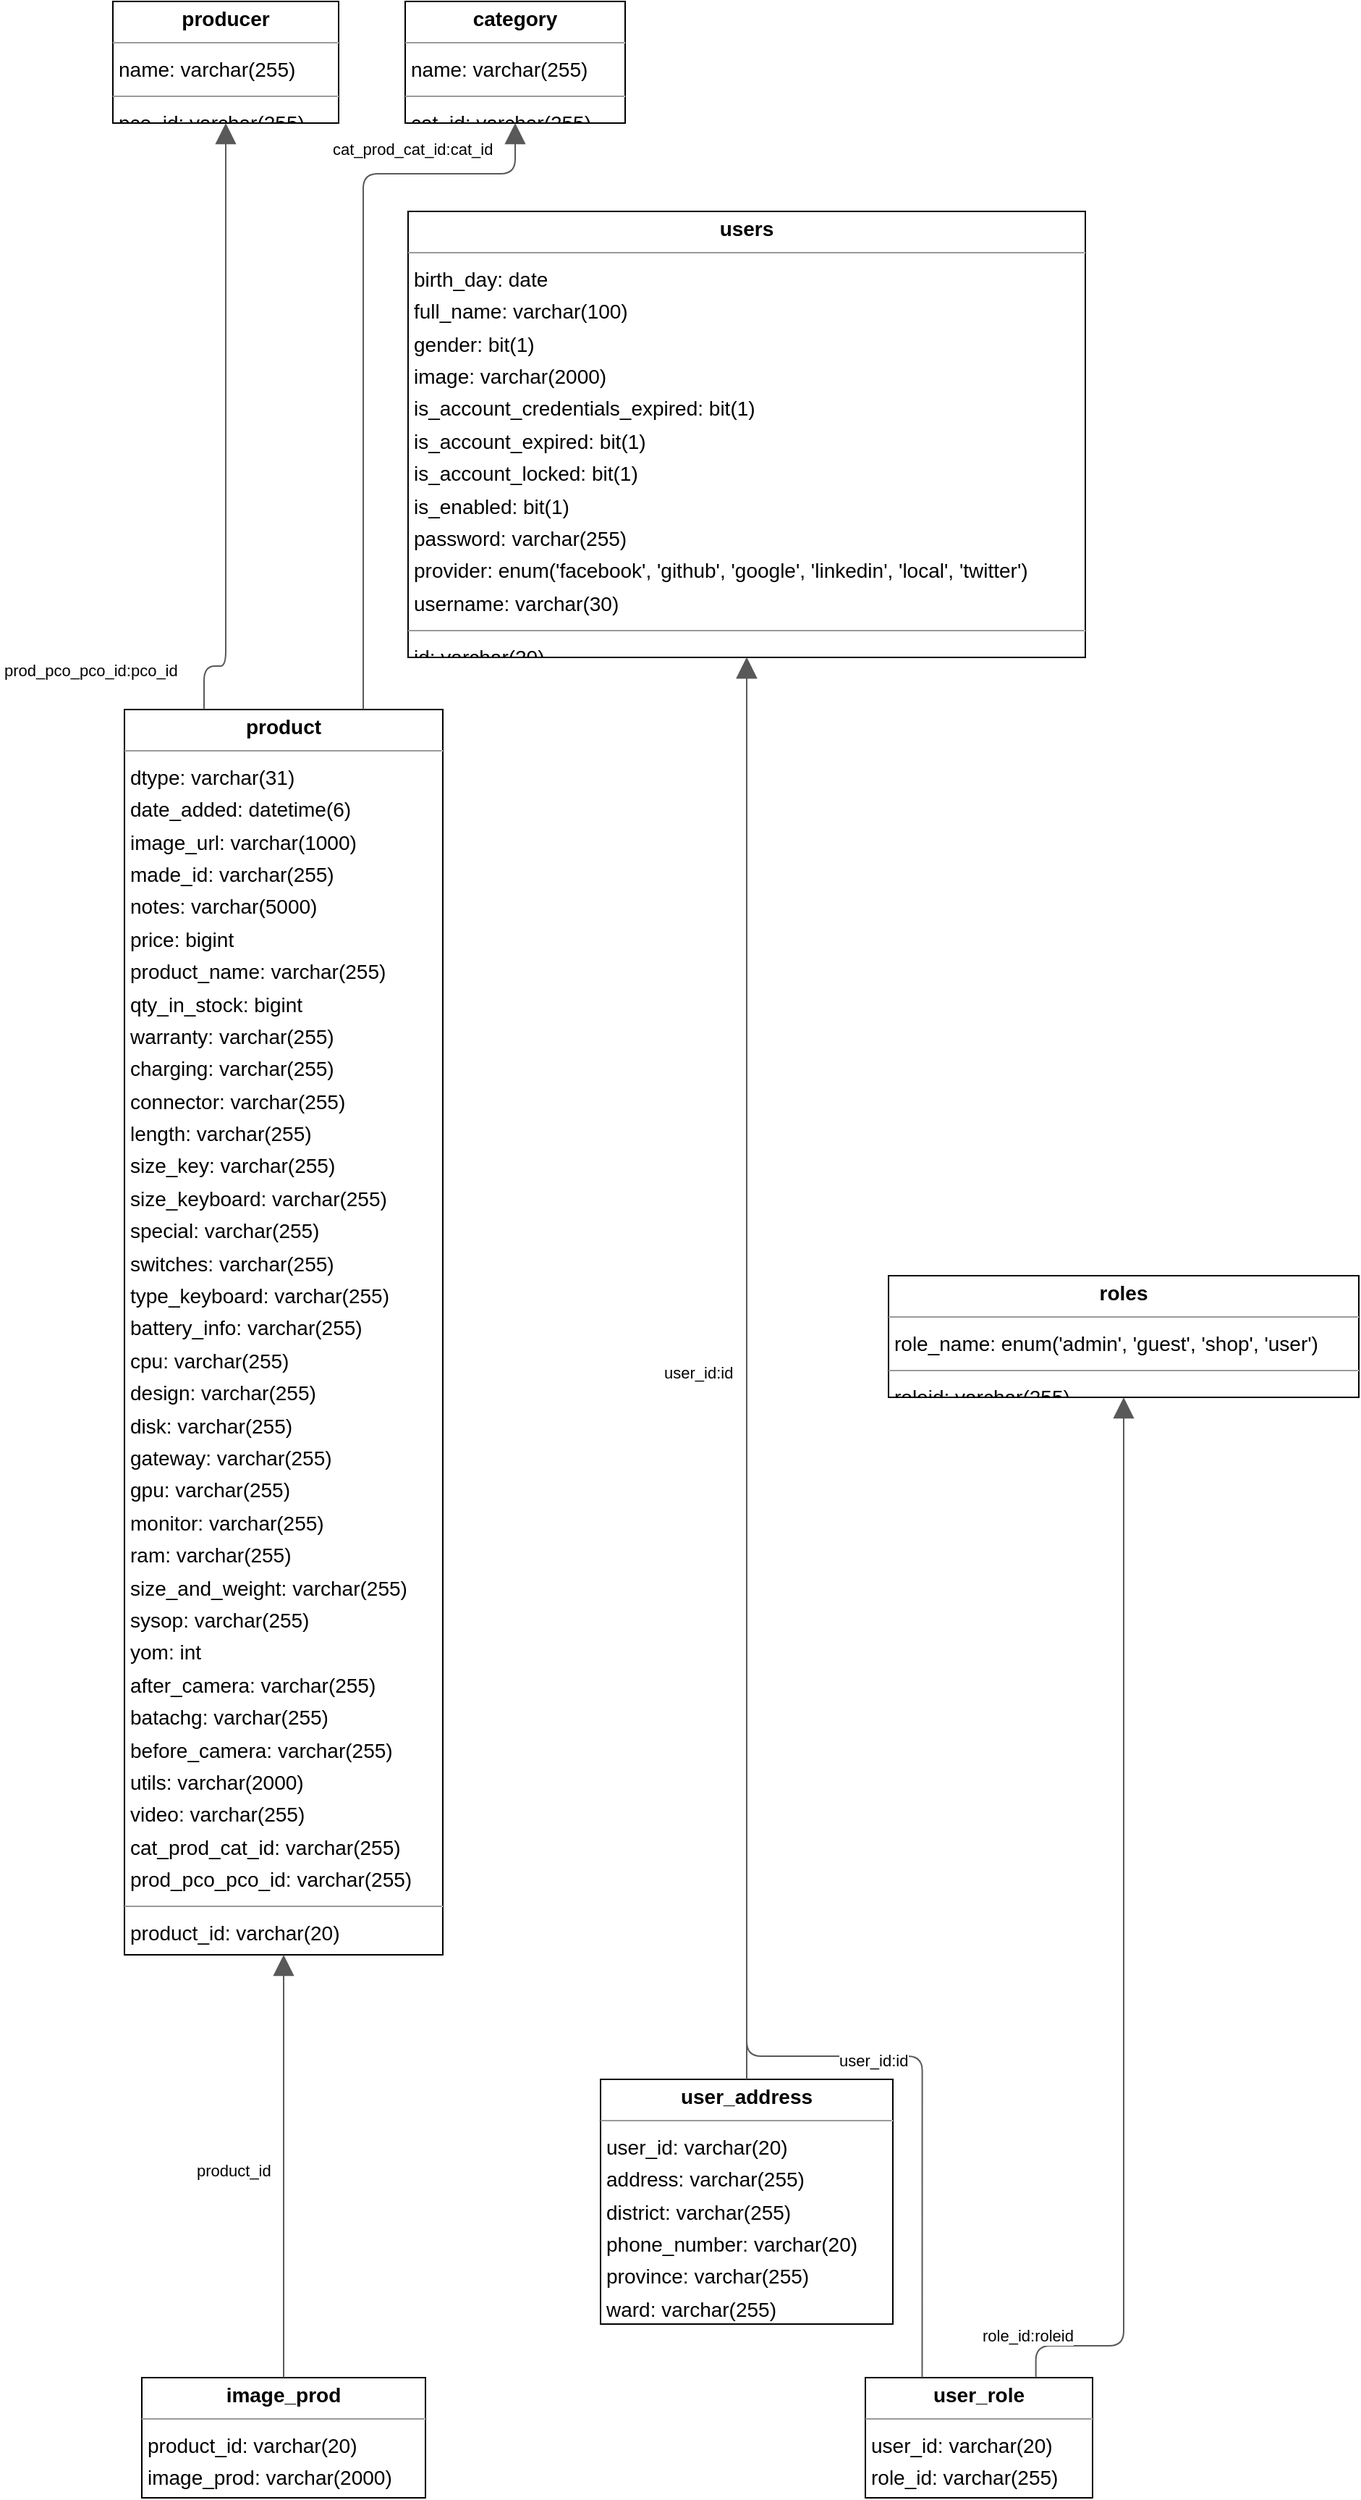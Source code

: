 <mxGraphModel dx="0" dy="0" grid="1" gridSize="10" guides="1" tooltips="1" connect="1" arrows="1" fold="1" page="0" pageScale="1" background="none" math="0" shadow="0">
  <root>
    <mxCell id="0" />
    <mxCell id="1" parent="0" />
    <mxCell id="node1" parent="1" vertex="1" value="&lt;p style=&quot;margin:0px;margin-top:4px;text-align:center;&quot;&gt;&lt;b&gt;category&lt;/b&gt;&lt;/p&gt;&lt;hr size=&quot;1&quot;/&gt;&lt;p style=&quot;margin:0 0 0 4px;line-height:1.6;&quot;&gt; name: varchar(255)&lt;/p&gt;&lt;hr size=&quot;1&quot;/&gt;&lt;p style=&quot;margin:0 0 0 4px;line-height:1.6;&quot;&gt; cat_id: varchar(255)&lt;/p&gt;" style="verticalAlign=top;align=left;overflow=fill;fontSize=14;fontFamily=Helvetica;html=1;rounded=0;shadow=0;comic=0;labelBackgroundColor=none;strokeWidth=1;">
      <mxGeometry x="-32" y="-430" width="152" height="84" as="geometry" />
    </mxCell>
    <mxCell id="node4" parent="1" vertex="1" value="&lt;p style=&quot;margin:0px;margin-top:4px;text-align:center;&quot;&gt;&lt;b&gt;image_prod&lt;/b&gt;&lt;/p&gt;&lt;hr size=&quot;1&quot;/&gt;&lt;p style=&quot;margin:0 0 0 4px;line-height:1.6;&quot;&gt; product_id: varchar(20)&lt;br/&gt; image_prod: varchar(2000)&lt;/p&gt;" style="verticalAlign=top;align=left;overflow=fill;fontSize=14;fontFamily=Helvetica;html=1;rounded=0;shadow=0;comic=0;labelBackgroundColor=none;strokeWidth=1;">
      <mxGeometry x="-214" y="1211" width="196" height="83" as="geometry" />
    </mxCell>
    <mxCell id="node7" parent="1" vertex="1" value="&lt;p style=&quot;margin:0px;margin-top:4px;text-align:center;&quot;&gt;&lt;b&gt;producer&lt;/b&gt;&lt;/p&gt;&lt;hr size=&quot;1&quot;/&gt;&lt;p style=&quot;margin:0 0 0 4px;line-height:1.6;&quot;&gt; name: varchar(255)&lt;/p&gt;&lt;hr size=&quot;1&quot;/&gt;&lt;p style=&quot;margin:0 0 0 4px;line-height:1.6;&quot;&gt; pco_id: varchar(255)&lt;/p&gt;" style="verticalAlign=top;align=left;overflow=fill;fontSize=14;fontFamily=Helvetica;html=1;rounded=0;shadow=0;comic=0;labelBackgroundColor=none;strokeWidth=1;">
      <mxGeometry x="-234" y="-430" width="156" height="84" as="geometry" />
    </mxCell>
    <mxCell id="node6" parent="1" vertex="1" value="&lt;p style=&quot;margin:0px;margin-top:4px;text-align:center;&quot;&gt;&lt;b&gt;product&lt;/b&gt;&lt;/p&gt;&lt;hr size=&quot;1&quot;/&gt;&lt;p style=&quot;margin:0 0 0 4px;line-height:1.6;&quot;&gt; dtype: varchar(31)&lt;br/&gt; date_added: datetime(6)&lt;br/&gt; image_url: varchar(1000)&lt;br/&gt; made_id: varchar(255)&lt;br/&gt; notes: varchar(5000)&lt;br/&gt; price: bigint&lt;br/&gt; product_name: varchar(255)&lt;br/&gt; qty_in_stock: bigint&lt;br/&gt; warranty: varchar(255)&lt;br/&gt; charging: varchar(255)&lt;br/&gt; connector: varchar(255)&lt;br/&gt; length: varchar(255)&lt;br/&gt; size_key: varchar(255)&lt;br/&gt; size_keyboard: varchar(255)&lt;br/&gt; special: varchar(255)&lt;br/&gt; switches: varchar(255)&lt;br/&gt; type_keyboard: varchar(255)&lt;br/&gt; battery_info: varchar(255)&lt;br/&gt; cpu: varchar(255)&lt;br/&gt; design: varchar(255)&lt;br/&gt; disk: varchar(255)&lt;br/&gt; gateway: varchar(255)&lt;br/&gt; gpu: varchar(255)&lt;br/&gt; monitor: varchar(255)&lt;br/&gt; ram: varchar(255)&lt;br/&gt; size_and_weight: varchar(255)&lt;br/&gt; sysop: varchar(255)&lt;br/&gt; yom: int&lt;br/&gt; after_camera: varchar(255)&lt;br/&gt; batachg: varchar(255)&lt;br/&gt; before_camera: varchar(255)&lt;br/&gt; utils: varchar(2000)&lt;br/&gt; video: varchar(255)&lt;br/&gt; cat_prod_cat_id: varchar(255)&lt;br/&gt; prod_pco_pco_id: varchar(255)&lt;/p&gt;&lt;hr size=&quot;1&quot;/&gt;&lt;p style=&quot;margin:0 0 0 4px;line-height:1.6;&quot;&gt; product_id: varchar(20)&lt;/p&gt;" style="verticalAlign=top;align=left;overflow=fill;fontSize=14;fontFamily=Helvetica;html=1;rounded=0;shadow=0;comic=0;labelBackgroundColor=none;strokeWidth=1;">
      <mxGeometry x="-226" y="59" width="220" height="860" as="geometry" />
    </mxCell>
    <mxCell id="node3" parent="1" vertex="1" value="&lt;p style=&quot;margin:0px;margin-top:4px;text-align:center;&quot;&gt;&lt;b&gt;roles&lt;/b&gt;&lt;/p&gt;&lt;hr size=&quot;1&quot;/&gt;&lt;p style=&quot;margin:0 0 0 4px;line-height:1.6;&quot;&gt; role_name: enum(&amp;#39;admin&amp;#39;, &amp;#39;guest&amp;#39;, &amp;#39;shop&amp;#39;, &amp;#39;user&amp;#39;)&lt;/p&gt;&lt;hr size=&quot;1&quot;/&gt;&lt;p style=&quot;margin:0 0 0 4px;line-height:1.6;&quot;&gt; roleid: varchar(255)&lt;/p&gt;" style="verticalAlign=top;align=left;overflow=fill;fontSize=14;fontFamily=Helvetica;html=1;rounded=0;shadow=0;comic=0;labelBackgroundColor=none;strokeWidth=1;">
      <mxGeometry x="302" y="450" width="325" height="84" as="geometry" />
    </mxCell>
    <mxCell id="node0" parent="1" vertex="1" value="&lt;p style=&quot;margin:0px;margin-top:4px;text-align:center;&quot;&gt;&lt;b&gt;user_address&lt;/b&gt;&lt;/p&gt;&lt;hr size=&quot;1&quot;/&gt;&lt;p style=&quot;margin:0 0 0 4px;line-height:1.6;&quot;&gt; user_id: varchar(20)&lt;br/&gt; address: varchar(255)&lt;br/&gt; district: varchar(255)&lt;br/&gt; phone_number: varchar(20)&lt;br/&gt; province: varchar(255)&lt;br/&gt; ward: varchar(255)&lt;/p&gt;" style="verticalAlign=top;align=left;overflow=fill;fontSize=14;fontFamily=Helvetica;html=1;rounded=0;shadow=0;comic=0;labelBackgroundColor=none;strokeWidth=1;">
      <mxGeometry x="103" y="1005" width="202" height="169" as="geometry" />
    </mxCell>
    <mxCell id="node2" parent="1" vertex="1" value="&lt;p style=&quot;margin:0px;margin-top:4px;text-align:center;&quot;&gt;&lt;b&gt;user_role&lt;/b&gt;&lt;/p&gt;&lt;hr size=&quot;1&quot;/&gt;&lt;p style=&quot;margin:0 0 0 4px;line-height:1.6;&quot;&gt; user_id: varchar(20)&lt;br/&gt; role_id: varchar(255)&lt;/p&gt;" style="verticalAlign=top;align=left;overflow=fill;fontSize=14;fontFamily=Helvetica;html=1;rounded=0;shadow=0;comic=0;labelBackgroundColor=none;strokeWidth=1;">
      <mxGeometry x="286" y="1211" width="157" height="83" as="geometry" />
    </mxCell>
    <mxCell id="node5" parent="1" vertex="1" value="&lt;p style=&quot;margin:0px;margin-top:4px;text-align:center;&quot;&gt;&lt;b&gt;users&lt;/b&gt;&lt;/p&gt;&lt;hr size=&quot;1&quot;/&gt;&lt;p style=&quot;margin:0 0 0 4px;line-height:1.6;&quot;&gt; birth_day: date&lt;br/&gt; full_name: varchar(100)&lt;br/&gt; gender: bit(1)&lt;br/&gt; image: varchar(2000)&lt;br/&gt; is_account_credentials_expired: bit(1)&lt;br/&gt; is_account_expired: bit(1)&lt;br/&gt; is_account_locked: bit(1)&lt;br/&gt; is_enabled: bit(1)&lt;br/&gt; password: varchar(255)&lt;br/&gt; provider: enum(&amp;#39;facebook&amp;#39;, &amp;#39;github&amp;#39;, &amp;#39;google&amp;#39;, &amp;#39;linkedin&amp;#39;, &amp;#39;local&amp;#39;, &amp;#39;twitter&amp;#39;)&lt;br/&gt; username: varchar(30)&lt;/p&gt;&lt;hr size=&quot;1&quot;/&gt;&lt;p style=&quot;margin:0 0 0 4px;line-height:1.6;&quot;&gt; id: varchar(20)&lt;/p&gt;" style="verticalAlign=top;align=left;overflow=fill;fontSize=14;fontFamily=Helvetica;html=1;rounded=0;shadow=0;comic=0;labelBackgroundColor=none;strokeWidth=1;">
      <mxGeometry x="-30" y="-285" width="468" height="308" as="geometry" />
    </mxCell>
    <mxCell id="edge1" edge="1" value="" parent="1" source="node4" target="node6" style="html=1;rounded=1;edgeStyle=orthogonalEdgeStyle;dashed=0;startArrow=none;endArrow=block;endSize=12;strokeColor=#595959;exitX=0.500;exitY=0.000;exitDx=0;exitDy=0;entryX=0.500;entryY=1.000;entryDx=0;entryDy=0;">
      <mxGeometry width="50" height="50" relative="1" as="geometry">
        <Array as="points" />
      </mxGeometry>
    </mxCell>
    <mxCell id="label8" parent="edge1" vertex="1" connectable="0" value="product_id" style="edgeLabel;resizable=0;html=1;align=left;verticalAlign=top;strokeColor=default;">
      <mxGeometry x="-178" y="1055" as="geometry" />
    </mxCell>
    <mxCell id="edge2" edge="1" value="" parent="1" source="node6" target="node1" style="html=1;rounded=1;edgeStyle=orthogonalEdgeStyle;dashed=0;startArrow=none;endArrow=block;endSize=12;strokeColor=#595959;exitX=0.750;exitY=0.000;exitDx=0;exitDy=0;entryX=0.500;entryY=1.001;entryDx=0;entryDy=0;">
      <mxGeometry width="50" height="50" relative="1" as="geometry">
        <Array as="points">
          <mxPoint x="-61" y="-311" />
          <mxPoint x="44" y="-311" />
        </Array>
      </mxGeometry>
    </mxCell>
    <mxCell id="label14" parent="edge2" vertex="1" connectable="0" value="cat_prod_cat_id:cat_id" style="edgeLabel;resizable=0;html=1;align=left;verticalAlign=top;strokeColor=default;">
      <mxGeometry x="-84" y="-341" as="geometry" />
    </mxCell>
    <mxCell id="edge3" edge="1" value="" parent="1" source="node6" target="node7" style="html=1;rounded=1;edgeStyle=orthogonalEdgeStyle;dashed=0;startArrow=none;endArrow=block;endSize=12;strokeColor=#595959;exitX=0.250;exitY=0.000;exitDx=0;exitDy=0;entryX=0.500;entryY=1.001;entryDx=0;entryDy=0;">
      <mxGeometry width="50" height="50" relative="1" as="geometry">
        <Array as="points">
          <mxPoint x="-171" y="29" />
          <mxPoint x="-156" y="29" />
        </Array>
      </mxGeometry>
    </mxCell>
    <mxCell id="label20" parent="edge3" vertex="1" connectable="0" value="prod_pco_pco_id:pco_id" style="edgeLabel;resizable=0;html=1;align=left;verticalAlign=top;strokeColor=default;">
      <mxGeometry x="-311" y="19" as="geometry" />
    </mxCell>
    <mxCell id="edge0" edge="1" value="" parent="1" source="node0" target="node5" style="html=1;rounded=1;edgeStyle=orthogonalEdgeStyle;dashed=0;startArrow=none;endArrow=block;endSize=12;strokeColor=#595959;exitX=0.500;exitY=0.000;exitDx=0;exitDy=0;entryX=0.500;entryY=1.000;entryDx=0;entryDy=0;">
      <mxGeometry width="50" height="50" relative="1" as="geometry">
        <Array as="points" />
      </mxGeometry>
    </mxCell>
    <mxCell id="label2" parent="edge0" vertex="1" connectable="0" value="user_id:id" style="edgeLabel;resizable=0;html=1;align=left;verticalAlign=top;strokeColor=default;">
      <mxGeometry x="145" y="504" as="geometry" />
    </mxCell>
    <mxCell id="edge5" edge="1" value="" parent="1" source="node2" target="node3" style="html=1;rounded=1;edgeStyle=orthogonalEdgeStyle;dashed=0;startArrow=none;endArrow=block;endSize=12;strokeColor=#595959;exitX=0.750;exitY=0.001;exitDx=0;exitDy=0;entryX=0.500;entryY=1.001;entryDx=0;entryDy=0;">
      <mxGeometry width="50" height="50" relative="1" as="geometry">
        <Array as="points">
          <mxPoint x="403" y="1189" />
          <mxPoint x="464" y="1189" />
        </Array>
      </mxGeometry>
    </mxCell>
    <mxCell id="label32" parent="edge5" vertex="1" connectable="0" value="role_id:roleid" style="edgeLabel;resizable=0;html=1;align=left;verticalAlign=top;strokeColor=default;">
      <mxGeometry x="365" y="1169" as="geometry" />
    </mxCell>
    <mxCell id="edge4" edge="1" value="" parent="1" source="node2" target="node5" style="html=1;rounded=1;edgeStyle=orthogonalEdgeStyle;dashed=0;startArrow=none;endArrow=block;endSize=12;strokeColor=#595959;exitX=0.250;exitY=0.000;exitDx=0;exitDy=0;entryX=0.500;entryY=1.000;entryDx=0;entryDy=0;">
      <mxGeometry width="50" height="50" relative="1" as="geometry">
        <Array as="points">
          <mxPoint x="325" y="989" />
          <mxPoint x="204" y="989" />
        </Array>
      </mxGeometry>
    </mxCell>
    <mxCell id="label26" parent="edge4" vertex="1" connectable="0" value="user_id:id" style="edgeLabel;resizable=0;html=1;align=left;verticalAlign=top;strokeColor=default;">
      <mxGeometry x="266" y="979" as="geometry" />
    </mxCell>
  </root>
</mxGraphModel>
